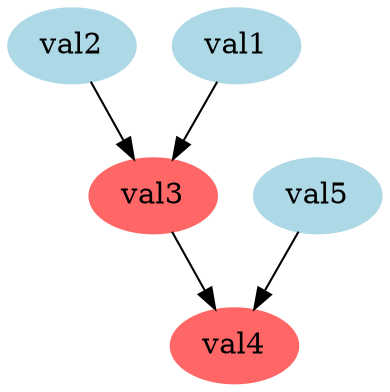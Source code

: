 digraph {
"696a7f9e-7984-49fd-a23a-316f8e9a5489"[label=val2, color=lightblue, style=filled]
"07fb0b3c-6d73-4462-9818-c7fecf3867aa"[label=val4, color="#ff6666", style=filled]
"f8579a30-6e2b-466c-a37b-f5c03c86fa43"[label=val1, color=lightblue, style=filled]
"62e89739-d2af-4557-afd9-e4a980a5caa9"[label=val3, color="#ff6666", style=filled]
"8e32d241-bbac-4e11-8ffc-55ab3ff146f1"[label=val5, color=lightblue, style=filled]
"696a7f9e-7984-49fd-a23a-316f8e9a5489"->"62e89739-d2af-4557-afd9-e4a980a5caa9"
"62e89739-d2af-4557-afd9-e4a980a5caa9"->"07fb0b3c-6d73-4462-9818-c7fecf3867aa"
"8e32d241-bbac-4e11-8ffc-55ab3ff146f1"->"07fb0b3c-6d73-4462-9818-c7fecf3867aa"
"f8579a30-6e2b-466c-a37b-f5c03c86fa43"->"62e89739-d2af-4557-afd9-e4a980a5caa9"
}